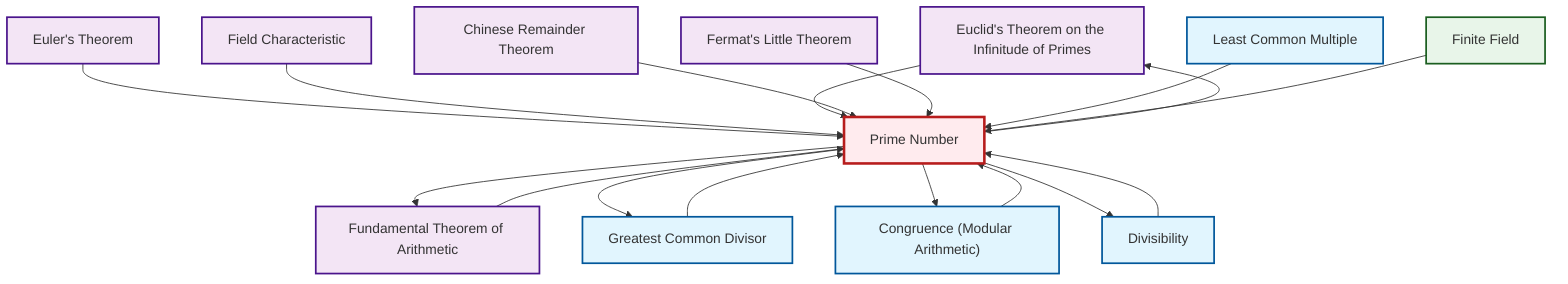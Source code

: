 graph TD
    classDef definition fill:#e1f5fe,stroke:#01579b,stroke-width:2px
    classDef theorem fill:#f3e5f5,stroke:#4a148c,stroke-width:2px
    classDef axiom fill:#fff3e0,stroke:#e65100,stroke-width:2px
    classDef example fill:#e8f5e9,stroke:#1b5e20,stroke-width:2px
    classDef current fill:#ffebee,stroke:#b71c1c,stroke-width:3px
    thm-euclid-infinitude-primes["Euclid's Theorem on the Infinitude of Primes"]:::theorem
    thm-fermat-little["Fermat's Little Theorem"]:::theorem
    ex-finite-field["Finite Field"]:::example
    def-prime["Prime Number"]:::definition
    def-lcm["Least Common Multiple"]:::definition
    thm-field-characteristic["Field Characteristic"]:::theorem
    def-gcd["Greatest Common Divisor"]:::definition
    thm-fundamental-arithmetic["Fundamental Theorem of Arithmetic"]:::theorem
    thm-euler["Euler's Theorem"]:::theorem
    def-congruence["Congruence (Modular Arithmetic)"]:::definition
    def-divisibility["Divisibility"]:::definition
    thm-chinese-remainder["Chinese Remainder Theorem"]:::theorem
    thm-euler --> def-prime
    def-prime --> thm-euclid-infinitude-primes
    def-prime --> thm-fundamental-arithmetic
    def-gcd --> def-prime
    thm-fundamental-arithmetic --> def-prime
    thm-field-characteristic --> def-prime
    def-prime --> def-gcd
    thm-euclid-infinitude-primes --> def-prime
    thm-chinese-remainder --> def-prime
    thm-fermat-little --> def-prime
    def-divisibility --> def-prime
    def-prime --> def-congruence
    def-congruence --> def-prime
    def-lcm --> def-prime
    ex-finite-field --> def-prime
    def-prime --> def-divisibility
    class def-prime current
